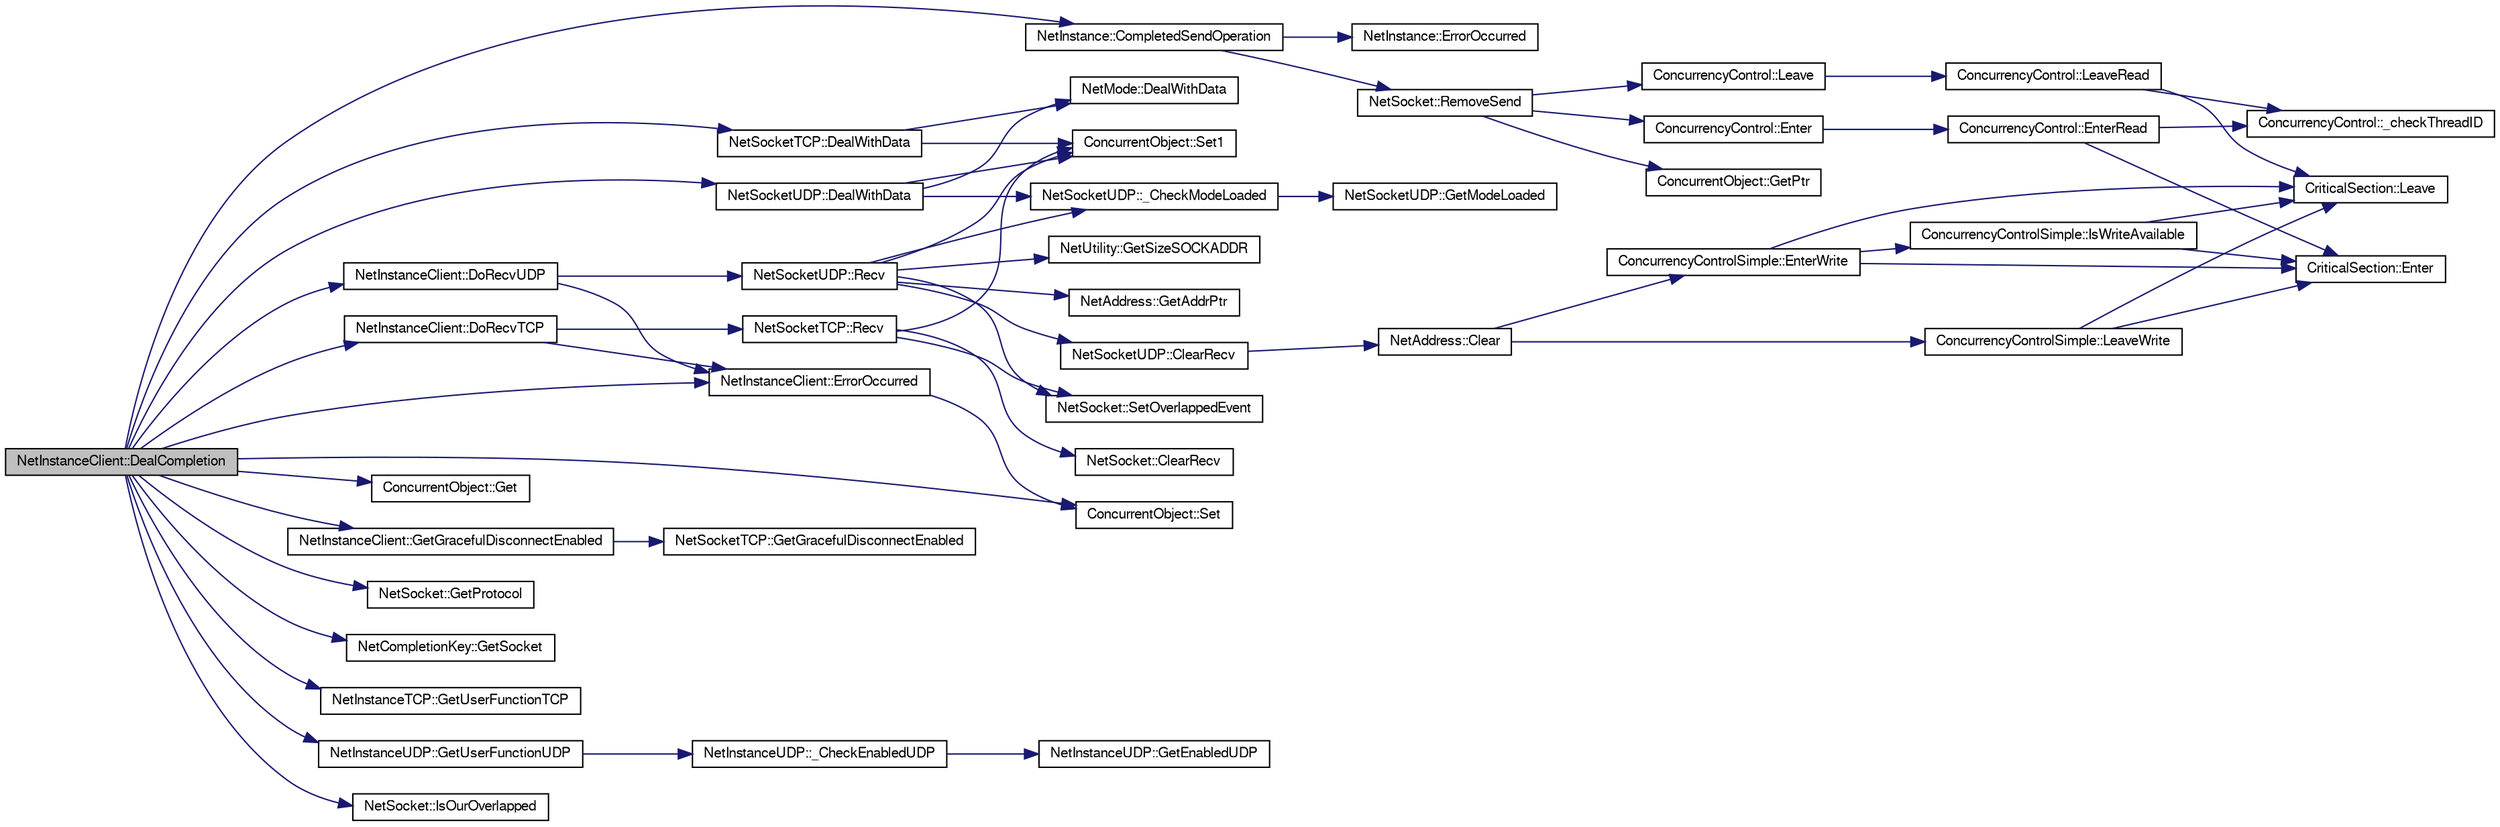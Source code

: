 digraph G
{
  edge [fontname="FreeSans",fontsize="10",labelfontname="FreeSans",labelfontsize="10"];
  node [fontname="FreeSans",fontsize="10",shape=record];
  rankdir=LR;
  Node1 [label="NetInstanceClient::DealCompletion",height=0.2,width=0.4,color="black", fillcolor="grey75", style="filled" fontcolor="black"];
  Node1 -> Node2 [color="midnightblue",fontsize="10",style="solid",fontname="FreeSans"];
  Node2 [label="NetInstance::CompletedSendOperation",height=0.2,width=0.4,color="black", fillcolor="white", style="filled",URL="$class_net_instance.html#a172771df41f090e98d9949f37a1809fb"];
  Node2 -> Node3 [color="midnightblue",fontsize="10",style="solid",fontname="FreeSans"];
  Node3 [label="NetInstance::ErrorOccurred",height=0.2,width=0.4,color="black", fillcolor="white", style="filled",URL="$class_net_instance.html#a2f4022e15f6756b63e6ac74a4fc0fa61"];
  Node2 -> Node4 [color="midnightblue",fontsize="10",style="solid",fontname="FreeSans"];
  Node4 [label="NetSocket::RemoveSend",height=0.2,width=0.4,color="black", fillcolor="white", style="filled",URL="$class_net_socket.html#aedd848a5bbf20f92dcd2f2d68603a16a"];
  Node4 -> Node5 [color="midnightblue",fontsize="10",style="solid",fontname="FreeSans"];
  Node5 [label="ConcurrencyControl::Enter",height=0.2,width=0.4,color="black", fillcolor="white", style="filled",URL="$class_concurrency_control.html#a65764399274f1fbf8240e197ce7bcac9"];
  Node5 -> Node6 [color="midnightblue",fontsize="10",style="solid",fontname="FreeSans"];
  Node6 [label="ConcurrencyControl::EnterRead",height=0.2,width=0.4,color="black", fillcolor="white", style="filled",URL="$class_concurrency_control.html#abe8b564fe7bc17347992097100ea9221"];
  Node6 -> Node7 [color="midnightblue",fontsize="10",style="solid",fontname="FreeSans"];
  Node7 [label="ConcurrencyControl::_checkThreadID",height=0.2,width=0.4,color="black", fillcolor="white", style="filled",URL="$class_concurrency_control.html#ac604c1d64a32144473304d098763e383"];
  Node6 -> Node8 [color="midnightblue",fontsize="10",style="solid",fontname="FreeSans"];
  Node8 [label="CriticalSection::Enter",height=0.2,width=0.4,color="black", fillcolor="white", style="filled",URL="$class_critical_section.html#a509be5342b2f07ae06e1af5d9e08b871"];
  Node4 -> Node9 [color="midnightblue",fontsize="10",style="solid",fontname="FreeSans"];
  Node9 [label="ConcurrentObject::GetPtr",height=0.2,width=0.4,color="black", fillcolor="white", style="filled",URL="$class_concurrent_object.html#a1ef50fdbaf6004708adfd80aa54f4dd6"];
  Node4 -> Node10 [color="midnightblue",fontsize="10",style="solid",fontname="FreeSans"];
  Node10 [label="ConcurrencyControl::Leave",height=0.2,width=0.4,color="black", fillcolor="white", style="filled",URL="$class_concurrency_control.html#af6e8c4984924cc080f753ea34c3a8806"];
  Node10 -> Node11 [color="midnightblue",fontsize="10",style="solid",fontname="FreeSans"];
  Node11 [label="ConcurrencyControl::LeaveRead",height=0.2,width=0.4,color="black", fillcolor="white", style="filled",URL="$class_concurrency_control.html#ab4c521c9021970df157fd9d8dd6b3964"];
  Node11 -> Node7 [color="midnightblue",fontsize="10",style="solid",fontname="FreeSans"];
  Node11 -> Node12 [color="midnightblue",fontsize="10",style="solid",fontname="FreeSans"];
  Node12 [label="CriticalSection::Leave",height=0.2,width=0.4,color="black", fillcolor="white", style="filled",URL="$class_critical_section.html#a6fa0931385f066492f31fc98e3fca657"];
  Node1 -> Node13 [color="midnightblue",fontsize="10",style="solid",fontname="FreeSans"];
  Node13 [label="NetSocketTCP::DealWithData",height=0.2,width=0.4,color="black", fillcolor="white", style="filled",URL="$class_net_socket_t_c_p.html#a8158a700ab49839399460f11d899773c"];
  Node13 -> Node14 [color="midnightblue",fontsize="10",style="solid",fontname="FreeSans"];
  Node14 [label="NetMode::DealWithData",height=0.2,width=0.4,color="black", fillcolor="white", style="filled",URL="$class_net_mode.html#a853c25f74413434239dc7395260e9f0c"];
  Node13 -> Node15 [color="midnightblue",fontsize="10",style="solid",fontname="FreeSans"];
  Node15 [label="ConcurrentObject::Set1",height=0.2,width=0.4,color="black", fillcolor="white", style="filled",URL="$class_concurrent_object.html#a99fa686c1846bf4b6e5e07f7a0abde53"];
  Node1 -> Node16 [color="midnightblue",fontsize="10",style="solid",fontname="FreeSans"];
  Node16 [label="NetSocketUDP::DealWithData",height=0.2,width=0.4,color="black", fillcolor="white", style="filled",URL="$class_net_socket_u_d_p.html#a5d030dfcc5382f9f5050b600851e8b92"];
  Node16 -> Node17 [color="midnightblue",fontsize="10",style="solid",fontname="FreeSans"];
  Node17 [label="NetSocketUDP::_CheckModeLoaded",height=0.2,width=0.4,color="black", fillcolor="white", style="filled",URL="$class_net_socket_u_d_p.html#ae662914a3555b1f44b707f76e7c21c4f"];
  Node17 -> Node18 [color="midnightblue",fontsize="10",style="solid",fontname="FreeSans"];
  Node18 [label="NetSocketUDP::GetModeLoaded",height=0.2,width=0.4,color="black", fillcolor="white", style="filled",URL="$class_net_socket_u_d_p.html#a499d202ab574a2b4eee0bb74affb7803"];
  Node16 -> Node14 [color="midnightblue",fontsize="10",style="solid",fontname="FreeSans"];
  Node16 -> Node15 [color="midnightblue",fontsize="10",style="solid",fontname="FreeSans"];
  Node1 -> Node19 [color="midnightblue",fontsize="10",style="solid",fontname="FreeSans"];
  Node19 [label="NetInstanceClient::DoRecvTCP",height=0.2,width=0.4,color="black", fillcolor="white", style="filled",URL="$class_net_instance_client.html#aa7a320e67c52833c892d95f858714c16"];
  Node19 -> Node20 [color="midnightblue",fontsize="10",style="solid",fontname="FreeSans"];
  Node20 [label="NetInstanceClient::ErrorOccurred",height=0.2,width=0.4,color="black", fillcolor="white", style="filled",URL="$class_net_instance_client.html#af946cb906d2ebec59e4434402e904aa0"];
  Node20 -> Node21 [color="midnightblue",fontsize="10",style="solid",fontname="FreeSans"];
  Node21 [label="ConcurrentObject::Set",height=0.2,width=0.4,color="black", fillcolor="white", style="filled",URL="$class_concurrent_object.html#a4f1186583a52ef522d3820b4a755fa82"];
  Node19 -> Node22 [color="midnightblue",fontsize="10",style="solid",fontname="FreeSans"];
  Node22 [label="NetSocketTCP::Recv",height=0.2,width=0.4,color="black", fillcolor="white", style="filled",URL="$class_net_socket_t_c_p.html#a11891910910477cf1eba5fffef8bda52"];
  Node22 -> Node23 [color="midnightblue",fontsize="10",style="solid",fontname="FreeSans"];
  Node23 [label="NetSocket::ClearRecv",height=0.2,width=0.4,color="black", fillcolor="white", style="filled",URL="$class_net_socket.html#ad085ef45c567752aae4457f7945b46aa"];
  Node22 -> Node15 [color="midnightblue",fontsize="10",style="solid",fontname="FreeSans"];
  Node22 -> Node24 [color="midnightblue",fontsize="10",style="solid",fontname="FreeSans"];
  Node24 [label="NetSocket::SetOverlappedEvent",height=0.2,width=0.4,color="black", fillcolor="white", style="filled",URL="$class_net_socket.html#aa14fc712ec285e4db1a0c84e25d3f135"];
  Node1 -> Node25 [color="midnightblue",fontsize="10",style="solid",fontname="FreeSans"];
  Node25 [label="NetInstanceClient::DoRecvUDP",height=0.2,width=0.4,color="black", fillcolor="white", style="filled",URL="$class_net_instance_client.html#abb7f3bdf61b0492b6c3db2bae0104a0f"];
  Node25 -> Node20 [color="midnightblue",fontsize="10",style="solid",fontname="FreeSans"];
  Node25 -> Node26 [color="midnightblue",fontsize="10",style="solid",fontname="FreeSans"];
  Node26 [label="NetSocketUDP::Recv",height=0.2,width=0.4,color="black", fillcolor="white", style="filled",URL="$class_net_socket_u_d_p.html#a5b7438968a34510997e9db862e00139b"];
  Node26 -> Node17 [color="midnightblue",fontsize="10",style="solid",fontname="FreeSans"];
  Node26 -> Node27 [color="midnightblue",fontsize="10",style="solid",fontname="FreeSans"];
  Node27 [label="NetSocketUDP::ClearRecv",height=0.2,width=0.4,color="black", fillcolor="white", style="filled",URL="$class_net_socket_u_d_p.html#ad6c506ea179efce7d353b9f0735e2706"];
  Node27 -> Node28 [color="midnightblue",fontsize="10",style="solid",fontname="FreeSans"];
  Node28 [label="NetAddress::Clear",height=0.2,width=0.4,color="black", fillcolor="white", style="filled",URL="$class_net_address.html#aa40e06b0ef2fdf05016f62857121c3b8"];
  Node28 -> Node29 [color="midnightblue",fontsize="10",style="solid",fontname="FreeSans"];
  Node29 [label="ConcurrencyControlSimple::EnterWrite",height=0.2,width=0.4,color="black", fillcolor="white", style="filled",URL="$class_concurrency_control_simple.html#a0ed58a5f089ec4f50b81dc9c14aaa165"];
  Node29 -> Node8 [color="midnightblue",fontsize="10",style="solid",fontname="FreeSans"];
  Node29 -> Node30 [color="midnightblue",fontsize="10",style="solid",fontname="FreeSans"];
  Node30 [label="ConcurrencyControlSimple::IsWriteAvailable",height=0.2,width=0.4,color="black", fillcolor="white", style="filled",URL="$class_concurrency_control_simple.html#a918a8f124fce81471cfc7d65c2ee8332"];
  Node30 -> Node8 [color="midnightblue",fontsize="10",style="solid",fontname="FreeSans"];
  Node30 -> Node12 [color="midnightblue",fontsize="10",style="solid",fontname="FreeSans"];
  Node29 -> Node12 [color="midnightblue",fontsize="10",style="solid",fontname="FreeSans"];
  Node28 -> Node31 [color="midnightblue",fontsize="10",style="solid",fontname="FreeSans"];
  Node31 [label="ConcurrencyControlSimple::LeaveWrite",height=0.2,width=0.4,color="black", fillcolor="white", style="filled",URL="$class_concurrency_control_simple.html#afb64468163c99624de72611a1fff4846"];
  Node31 -> Node8 [color="midnightblue",fontsize="10",style="solid",fontname="FreeSans"];
  Node31 -> Node12 [color="midnightblue",fontsize="10",style="solid",fontname="FreeSans"];
  Node26 -> Node32 [color="midnightblue",fontsize="10",style="solid",fontname="FreeSans"];
  Node32 [label="NetAddress::GetAddrPtr",height=0.2,width=0.4,color="black", fillcolor="white", style="filled",URL="$class_net_address.html#a04fbd8740465d5d64ab8bec440b7f0a1"];
  Node26 -> Node33 [color="midnightblue",fontsize="10",style="solid",fontname="FreeSans"];
  Node33 [label="NetUtility::GetSizeSOCKADDR",height=0.2,width=0.4,color="black", fillcolor="white", style="filled",URL="$class_net_utility.html#a2509391f4fbcce2bfc8c77cb251fa53c"];
  Node26 -> Node15 [color="midnightblue",fontsize="10",style="solid",fontname="FreeSans"];
  Node26 -> Node24 [color="midnightblue",fontsize="10",style="solid",fontname="FreeSans"];
  Node1 -> Node20 [color="midnightblue",fontsize="10",style="solid",fontname="FreeSans"];
  Node1 -> Node34 [color="midnightblue",fontsize="10",style="solid",fontname="FreeSans"];
  Node34 [label="ConcurrentObject::Get",height=0.2,width=0.4,color="black", fillcolor="white", style="filled",URL="$class_concurrent_object.html#aaa6cd44b2a02973a3ca44136299a1c93"];
  Node1 -> Node35 [color="midnightblue",fontsize="10",style="solid",fontname="FreeSans"];
  Node35 [label="NetInstanceClient::GetGracefulDisconnectEnabled",height=0.2,width=0.4,color="black", fillcolor="white", style="filled",URL="$class_net_instance_client.html#ac5c6fb20e4eab8a3bcb1102b68d79467"];
  Node35 -> Node36 [color="midnightblue",fontsize="10",style="solid",fontname="FreeSans"];
  Node36 [label="NetSocketTCP::GetGracefulDisconnectEnabled",height=0.2,width=0.4,color="black", fillcolor="white", style="filled",URL="$class_net_socket_t_c_p.html#a77f907a8a70394a942175a231a7adddf"];
  Node1 -> Node37 [color="midnightblue",fontsize="10",style="solid",fontname="FreeSans"];
  Node37 [label="NetSocket::GetProtocol",height=0.2,width=0.4,color="black", fillcolor="white", style="filled",URL="$class_net_socket.html#a2c62a6815ffb8b17aabd4963f63c1afc"];
  Node1 -> Node38 [color="midnightblue",fontsize="10",style="solid",fontname="FreeSans"];
  Node38 [label="NetCompletionKey::GetSocket",height=0.2,width=0.4,color="black", fillcolor="white", style="filled",URL="$class_net_completion_key.html#a179a2ae168d52e747ddb71697c3c74e9"];
  Node1 -> Node39 [color="midnightblue",fontsize="10",style="solid",fontname="FreeSans"];
  Node39 [label="NetInstanceTCP::GetUserFunctionTCP",height=0.2,width=0.4,color="black", fillcolor="white", style="filled",URL="$class_net_instance_t_c_p.html#a5c31ac916ca500d248e6371c71312564"];
  Node1 -> Node40 [color="midnightblue",fontsize="10",style="solid",fontname="FreeSans"];
  Node40 [label="NetInstanceUDP::GetUserFunctionUDP",height=0.2,width=0.4,color="black", fillcolor="white", style="filled",URL="$class_net_instance_u_d_p.html#a0a57d14759dadc01e9a671a8a58f5472"];
  Node40 -> Node41 [color="midnightblue",fontsize="10",style="solid",fontname="FreeSans"];
  Node41 [label="NetInstanceUDP::_CheckEnabledUDP",height=0.2,width=0.4,color="black", fillcolor="white", style="filled",URL="$class_net_instance_u_d_p.html#af52af434d79a7cabd8bf2874a817870a"];
  Node41 -> Node42 [color="midnightblue",fontsize="10",style="solid",fontname="FreeSans"];
  Node42 [label="NetInstanceUDP::GetEnabledUDP",height=0.2,width=0.4,color="black", fillcolor="white", style="filled",URL="$class_net_instance_u_d_p.html#a0b6d789a0d44bc02a8661dcfc0f62ff6"];
  Node1 -> Node43 [color="midnightblue",fontsize="10",style="solid",fontname="FreeSans"];
  Node43 [label="NetSocket::IsOurOverlapped",height=0.2,width=0.4,color="black", fillcolor="white", style="filled",URL="$class_net_socket.html#a8d65090c23a7624c34bdff512261e74f"];
  Node1 -> Node21 [color="midnightblue",fontsize="10",style="solid",fontname="FreeSans"];
}
